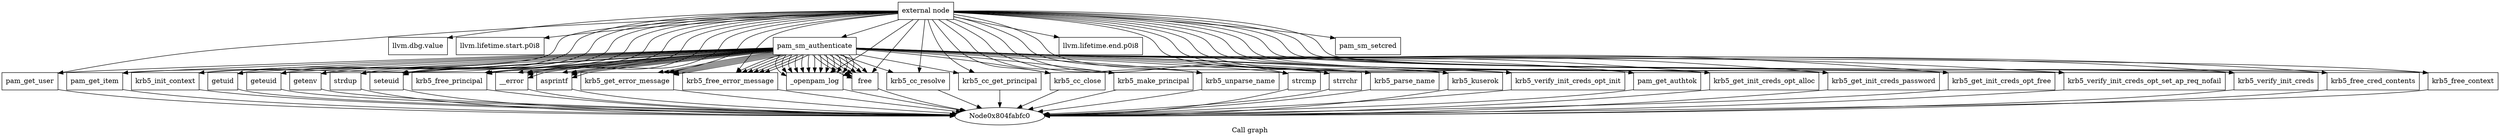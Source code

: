 digraph "Call graph" {
	label="Call graph";

	Node0x804fabf90 [shape=record,label="{external node}"];
	Node0x804fabf90 -> Node0x804fac020;
	Node0x804fabf90 -> Node0x804facce0;
	Node0x804fabf90 -> Node0x804facd40;
	Node0x804fabf90 -> Node0x804fac080;
	Node0x804fabf90 -> Node0x804fac0e0;
	Node0x804fabf90 -> Node0x804fac140;
	Node0x804fabf90 -> Node0x804fac1a0;
	Node0x804fabf90 -> Node0x804fac200;
	Node0x804fabf90 -> Node0x804fac260;
	Node0x804fabf90 -> Node0x804fac2c0;
	Node0x804fabf90 -> Node0x804fac320;
	Node0x804fabf90 -> Node0x804fac380;
	Node0x804fabf90 -> Node0x804fac3e0;
	Node0x804fabf90 -> Node0x804fac440;
	Node0x804fabf90 -> Node0x804fac4a0;
	Node0x804fabf90 -> Node0x804fac500;
	Node0x804fabf90 -> Node0x804fac560;
	Node0x804fabf90 -> Node0x804fac5c0;
	Node0x804fabf90 -> Node0x804fac620;
	Node0x804fabf90 -> Node0x804fac680;
	Node0x804fabf90 -> Node0x804fac6e0;
	Node0x804fabf90 -> Node0x804fac740;
	Node0x804fabf90 -> Node0x804fac7a0;
	Node0x804fabf90 -> Node0x804fac800;
	Node0x804fabf90 -> Node0x804fac860;
	Node0x804fabf90 -> Node0x804fac8c0;
	Node0x804fabf90 -> Node0x804facda0;
	Node0x804fabf90 -> Node0x804fac920;
	Node0x804fabf90 -> Node0x804fac980;
	Node0x804fabf90 -> Node0x804fac9e0;
	Node0x804fabf90 -> Node0x804faca40;
	Node0x804fabf90 -> Node0x804facaa0;
	Node0x804fabf90 -> Node0x804facb00;
	Node0x804fabf90 -> Node0x804facb60;
	Node0x804fabf90 -> Node0x804facbc0;
	Node0x804fabf90 -> Node0x804facc20;
	Node0x804fabf90 -> Node0x804facc80;
	Node0x804fabf90 -> Node0x804face00;
	Node0x804fac020 [shape=record,label="{pam_sm_authenticate}"];
	Node0x804fac020 -> Node0x804fac080;
	Node0x804fac020 -> Node0x804fac0e0;
	Node0x804fac020 -> Node0x804fac140;
	Node0x804fac020 -> Node0x804fac0e0;
	Node0x804fac020 -> Node0x804fac1a0;
	Node0x804fac020 -> Node0x804fac200;
	Node0x804fac020 -> Node0x804fac0e0;
	Node0x804fac020 -> Node0x804fac260;
	Node0x804fac020 -> Node0x804fac2c0;
	Node0x804fac020 -> Node0x804fac320;
	Node0x804fac020 -> Node0x804fac380;
	Node0x804fac020 -> Node0x804fac3e0;
	Node0x804fac020 -> Node0x804fac440;
	Node0x804fac020 -> Node0x804fac4a0;
	Node0x804fac020 -> Node0x804fac500;
	Node0x804fac020 -> Node0x804fac3e0;
	Node0x804fac020 -> Node0x804fac560;
	Node0x804fac020 -> Node0x804fac5c0;
	Node0x804fac020 -> Node0x804fac620;
	Node0x804fac020 -> Node0x804fac680;
	Node0x804fac020 -> Node0x804fac380;
	Node0x804fac020 -> Node0x804fac3e0;
	Node0x804fac020 -> Node0x804fac6e0;
	Node0x804fac020 -> Node0x804fac0e0;
	Node0x804fac020 -> Node0x804fac740;
	Node0x804fac020 -> Node0x804fac7a0;
	Node0x804fac020 -> Node0x804fac200;
	Node0x804fac020 -> Node0x804fac0e0;
	Node0x804fac020 -> Node0x804fac260;
	Node0x804fac020 -> Node0x804fac0e0;
	Node0x804fac020 -> Node0x804fac800;
	Node0x804fac020 -> Node0x804fac860;
	Node0x804fac020 -> Node0x804fac0e0;
	Node0x804fac020 -> Node0x804fac5c0;
	Node0x804fac020 -> Node0x804fac500;
	Node0x804fac020 -> Node0x804fac5c0;
	Node0x804fac020 -> Node0x804fac3e0;
	Node0x804fac020 -> Node0x804fac8c0;
	Node0x804fac020 -> Node0x804fac200;
	Node0x804fac020 -> Node0x804fac0e0;
	Node0x804fac020 -> Node0x804fac260;
	Node0x804fac020 -> Node0x804fac5c0;
	Node0x804fac020 -> Node0x804fac0e0;
	Node0x804fac020 -> Node0x804fac0e0;
	Node0x804fac020 -> Node0x804fac920;
	Node0x804fac020 -> Node0x804fac980;
	Node0x804fac020 -> Node0x804fac500;
	Node0x804fac020 -> Node0x804fac500;
	Node0x804fac020 -> Node0x804fac9e0;
	Node0x804fac020 -> Node0x804fac5c0;
	Node0x804fac020 -> Node0x804faca40;
	Node0x804fac020 -> Node0x804fac200;
	Node0x804fac020 -> Node0x804fac0e0;
	Node0x804fac020 -> Node0x804fac260;
	Node0x804fac020 -> Node0x804facaa0;
	Node0x804fac020 -> Node0x804facb00;
	Node0x804fac020 -> Node0x804fac200;
	Node0x804fac020 -> Node0x804fac0e0;
	Node0x804fac020 -> Node0x804fac260;
	Node0x804fac020 -> Node0x804facb60;
	Node0x804fac020 -> Node0x804facbc0;
	Node0x804fac020 -> Node0x804facc20;
	Node0x804fac020 -> Node0x804fac200;
	Node0x804fac020 -> Node0x804fac0e0;
	Node0x804fac020 -> Node0x804fac260;
	Node0x804fac020 -> Node0x804fac5c0;
	Node0x804fac020 -> Node0x804fac7a0;
	Node0x804fac020 -> Node0x804facc80;
	Node0x804facce0 [shape=record,label="{llvm.dbg.value}"];
	Node0x804facd40 [shape=record,label="{llvm.lifetime.start.p0i8}"];
	Node0x804fac080 [shape=record,label="{pam_get_user}"];
	Node0x804fac080 -> Node0x804fabfc0;
	Node0x804fac0e0 [shape=record,label="{_openpam_log}"];
	Node0x804fac0e0 -> Node0x804fabfc0;
	Node0x804fac140 [shape=record,label="{pam_get_item}"];
	Node0x804fac140 -> Node0x804fabfc0;
	Node0x804fac1a0 [shape=record,label="{krb5_init_context}"];
	Node0x804fac1a0 -> Node0x804fabfc0;
	Node0x804fac200 [shape=record,label="{krb5_get_error_message}"];
	Node0x804fac200 -> Node0x804fabfc0;
	Node0x804fac260 [shape=record,label="{krb5_free_error_message}"];
	Node0x804fac260 -> Node0x804fabfc0;
	Node0x804fac2c0 [shape=record,label="{getuid}"];
	Node0x804fac2c0 -> Node0x804fabfc0;
	Node0x804fac320 [shape=record,label="{geteuid}"];
	Node0x804fac320 -> Node0x804fabfc0;
	Node0x804fac380 [shape=record,label="{seteuid}"];
	Node0x804fac380 -> Node0x804fabfc0;
	Node0x804fac3e0 [shape=record,label="{__error}"];
	Node0x804fac3e0 -> Node0x804fabfc0;
	Node0x804fac440 [shape=record,label="{getenv}"];
	Node0x804fac440 -> Node0x804fabfc0;
	Node0x804fac4a0 [shape=record,label="{strdup}"];
	Node0x804fac4a0 -> Node0x804fabfc0;
	Node0x804fac500 [shape=record,label="{asprintf}"];
	Node0x804fac500 -> Node0x804fabfc0;
	Node0x804fac560 [shape=record,label="{krb5_cc_resolve}"];
	Node0x804fac560 -> Node0x804fabfc0;
	Node0x804fac5c0 [shape=record,label="{free}"];
	Node0x804fac5c0 -> Node0x804fabfc0;
	Node0x804fac620 [shape=record,label="{krb5_cc_get_principal}"];
	Node0x804fac620 -> Node0x804fabfc0;
	Node0x804fac680 [shape=record,label="{krb5_cc_close}"];
	Node0x804fac680 -> Node0x804fabfc0;
	Node0x804fac6e0 [shape=record,label="{krb5_make_principal}"];
	Node0x804fac6e0 -> Node0x804fabfc0;
	Node0x804fac740 [shape=record,label="{krb5_unparse_name}"];
	Node0x804fac740 -> Node0x804fabfc0;
	Node0x804fac7a0 [shape=record,label="{krb5_free_principal}"];
	Node0x804fac7a0 -> Node0x804fabfc0;
	Node0x804fac800 [shape=record,label="{strcmp}"];
	Node0x804fac800 -> Node0x804fabfc0;
	Node0x804fac860 [shape=record,label="{strrchr}"];
	Node0x804fac860 -> Node0x804fabfc0;
	Node0x804fac8c0 [shape=record,label="{krb5_parse_name}"];
	Node0x804fac8c0 -> Node0x804fabfc0;
	Node0x804facda0 [shape=record,label="{llvm.lifetime.end.p0i8}"];
	Node0x804fac920 [shape=record,label="{krb5_kuserok}"];
	Node0x804fac920 -> Node0x804fabfc0;
	Node0x804fac980 [shape=record,label="{krb5_verify_init_creds_opt_init}"];
	Node0x804fac980 -> Node0x804fabfc0;
	Node0x804fac9e0 [shape=record,label="{pam_get_authtok}"];
	Node0x804fac9e0 -> Node0x804fabfc0;
	Node0x804faca40 [shape=record,label="{krb5_get_init_creds_opt_alloc}"];
	Node0x804faca40 -> Node0x804fabfc0;
	Node0x804facaa0 [shape=record,label="{krb5_get_init_creds_password}"];
	Node0x804facaa0 -> Node0x804fabfc0;
	Node0x804facb00 [shape=record,label="{krb5_get_init_creds_opt_free}"];
	Node0x804facb00 -> Node0x804fabfc0;
	Node0x804facb60 [shape=record,label="{krb5_verify_init_creds_opt_set_ap_req_nofail}"];
	Node0x804facb60 -> Node0x804fabfc0;
	Node0x804facbc0 [shape=record,label="{krb5_verify_init_creds}"];
	Node0x804facbc0 -> Node0x804fabfc0;
	Node0x804facc20 [shape=record,label="{krb5_free_cred_contents}"];
	Node0x804facc20 -> Node0x804fabfc0;
	Node0x804facc80 [shape=record,label="{krb5_free_context}"];
	Node0x804facc80 -> Node0x804fabfc0;
	Node0x804face00 [shape=record,label="{pam_sm_setcred}"];
}
